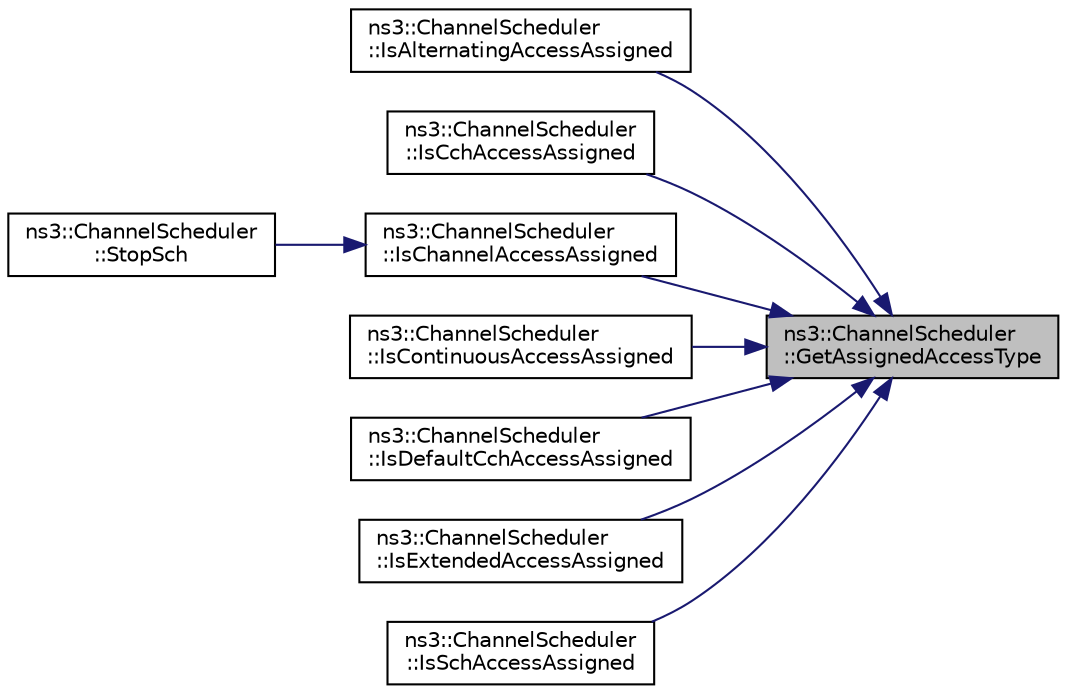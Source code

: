 digraph "ns3::ChannelScheduler::GetAssignedAccessType"
{
 // LATEX_PDF_SIZE
  edge [fontname="Helvetica",fontsize="10",labelfontname="Helvetica",labelfontsize="10"];
  node [fontname="Helvetica",fontsize="10",shape=record];
  rankdir="RL";
  Node1 [label="ns3::ChannelScheduler\l::GetAssignedAccessType",height=0.2,width=0.4,color="black", fillcolor="grey75", style="filled", fontcolor="black",tooltip=" "];
  Node1 -> Node2 [dir="back",color="midnightblue",fontsize="10",style="solid",fontname="Helvetica"];
  Node2 [label="ns3::ChannelScheduler\l::IsAlternatingAccessAssigned",height=0.2,width=0.4,color="black", fillcolor="white", style="filled",URL="$classns3_1_1_channel_scheduler.html#a4f85dd478e1e0afc11cfc2d9fe5e6b50",tooltip=" "];
  Node1 -> Node3 [dir="back",color="midnightblue",fontsize="10",style="solid",fontname="Helvetica"];
  Node3 [label="ns3::ChannelScheduler\l::IsCchAccessAssigned",height=0.2,width=0.4,color="black", fillcolor="white", style="filled",URL="$classns3_1_1_channel_scheduler.html#a93c1f45edfed19ad6866106dc58403a4",tooltip=" "];
  Node1 -> Node4 [dir="back",color="midnightblue",fontsize="10",style="solid",fontname="Helvetica"];
  Node4 [label="ns3::ChannelScheduler\l::IsChannelAccessAssigned",height=0.2,width=0.4,color="black", fillcolor="white", style="filled",URL="$classns3_1_1_channel_scheduler.html#ab9009fa7d18e3b2ea60ade2e42dd7b29",tooltip=" "];
  Node4 -> Node5 [dir="back",color="midnightblue",fontsize="10",style="solid",fontname="Helvetica"];
  Node5 [label="ns3::ChannelScheduler\l::StopSch",height=0.2,width=0.4,color="black", fillcolor="white", style="filled",URL="$classns3_1_1_channel_scheduler.html#a1ed1aab5fee4893c7f9efb8210048b67",tooltip=" "];
  Node1 -> Node6 [dir="back",color="midnightblue",fontsize="10",style="solid",fontname="Helvetica"];
  Node6 [label="ns3::ChannelScheduler\l::IsContinuousAccessAssigned",height=0.2,width=0.4,color="black", fillcolor="white", style="filled",URL="$classns3_1_1_channel_scheduler.html#a7e6a269552c6439d679fced8ede85a75",tooltip=" "];
  Node1 -> Node7 [dir="back",color="midnightblue",fontsize="10",style="solid",fontname="Helvetica"];
  Node7 [label="ns3::ChannelScheduler\l::IsDefaultCchAccessAssigned",height=0.2,width=0.4,color="black", fillcolor="white", style="filled",URL="$classns3_1_1_channel_scheduler.html#ad57fdbc3abc8027840afacc1ed3e99cb",tooltip=" "];
  Node1 -> Node8 [dir="back",color="midnightblue",fontsize="10",style="solid",fontname="Helvetica"];
  Node8 [label="ns3::ChannelScheduler\l::IsExtendedAccessAssigned",height=0.2,width=0.4,color="black", fillcolor="white", style="filled",URL="$classns3_1_1_channel_scheduler.html#aeda8e3fa8013617696720fe37ce16ffe",tooltip=" "];
  Node1 -> Node9 [dir="back",color="midnightblue",fontsize="10",style="solid",fontname="Helvetica"];
  Node9 [label="ns3::ChannelScheduler\l::IsSchAccessAssigned",height=0.2,width=0.4,color="black", fillcolor="white", style="filled",URL="$classns3_1_1_channel_scheduler.html#a0789d93d26325d8be36882f239095f9c",tooltip=" "];
}
